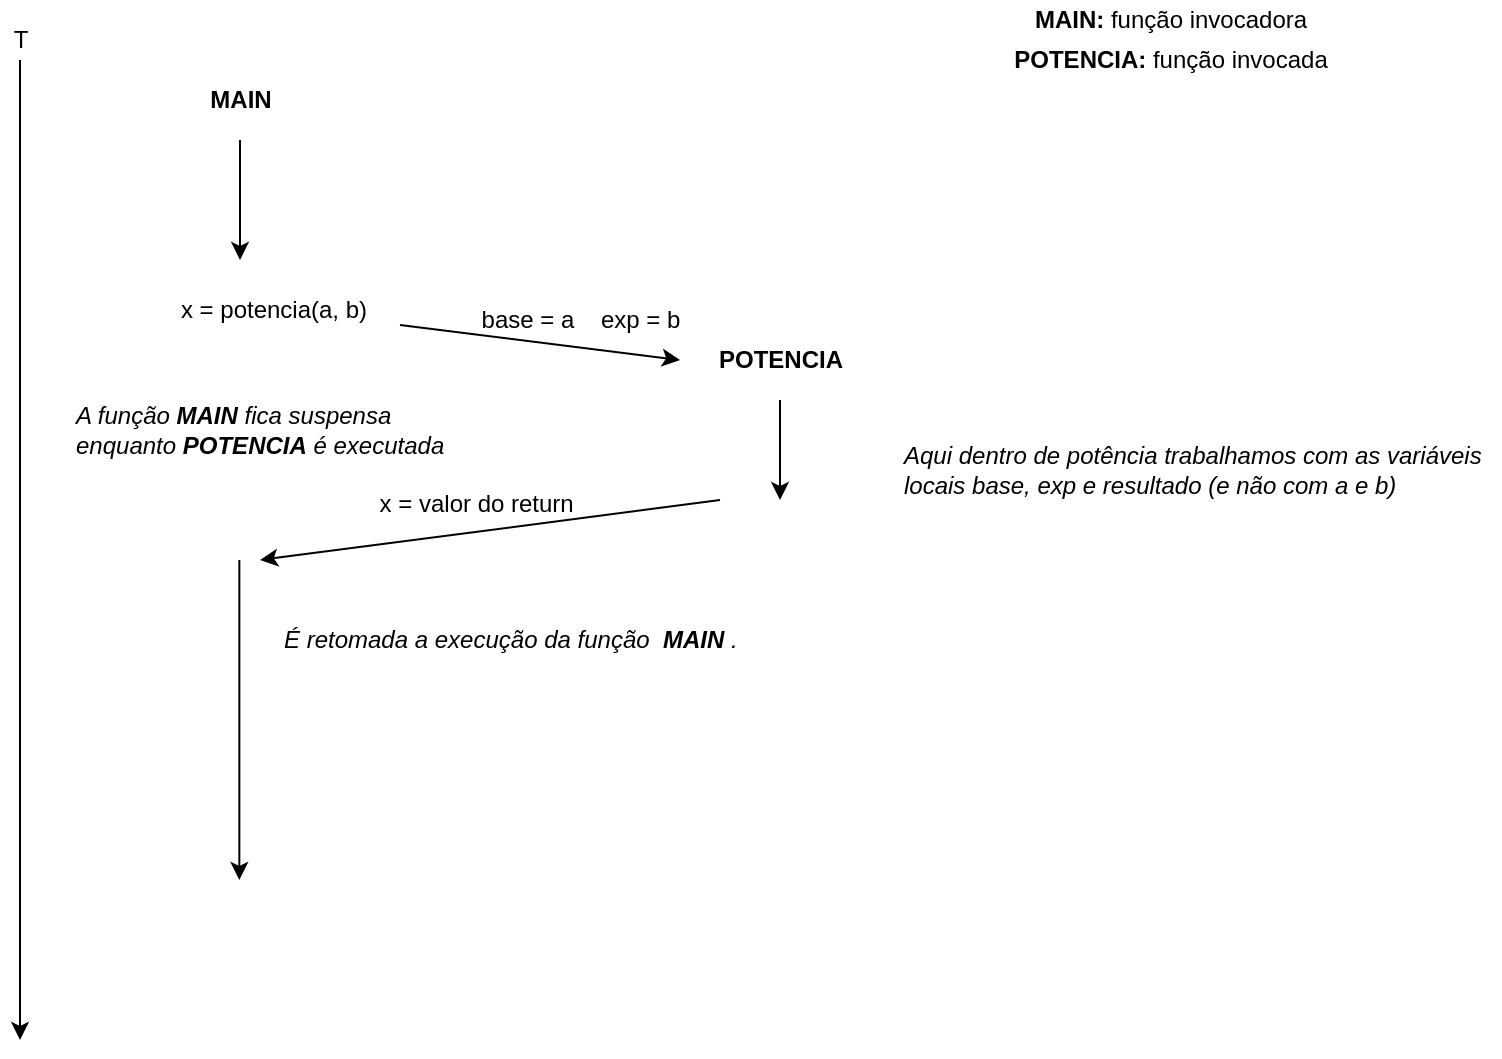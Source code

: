 <mxfile version="17.1.3" type="device"><diagram id="fy6FJgKDyBc6skqE_xm4" name="Page-1"><mxGraphModel dx="1111" dy="615" grid="1" gridSize="10" guides="1" tooltips="1" connect="1" arrows="1" fold="1" page="1" pageScale="1" pageWidth="1169" pageHeight="827" math="0" shadow="0"><root><mxCell id="0"/><mxCell id="1" parent="0"/><mxCell id="P2uC47dNdI1C8Q9XAbi8-1" value="MAIN" style="text;html=1;align=center;verticalAlign=middle;resizable=0;points=[];autosize=1;strokeColor=none;fillColor=none;fontStyle=1" vertex="1" parent="1"><mxGeometry x="165" y="90" width="50" height="20" as="geometry"/></mxCell><mxCell id="P2uC47dNdI1C8Q9XAbi8-2" value="" style="endArrow=classic;html=1;rounded=0;" edge="1" parent="1"><mxGeometry width="50" height="50" relative="1" as="geometry"><mxPoint x="190" y="120" as="sourcePoint"/><mxPoint x="190" y="180" as="targetPoint"/></mxGeometry></mxCell><mxCell id="P2uC47dNdI1C8Q9XAbi8-3" value="x = potencia(a, b)" style="text;html=1;strokeColor=none;fillColor=none;align=center;verticalAlign=middle;whiteSpace=wrap;rounded=0;" vertex="1" parent="1"><mxGeometry x="142.5" y="190" width="127.5" height="30" as="geometry"/></mxCell><mxCell id="P2uC47dNdI1C8Q9XAbi8-4" value="POTENCIA" style="text;html=1;align=center;verticalAlign=middle;resizable=0;points=[];autosize=1;strokeColor=none;fillColor=none;fontStyle=1" vertex="1" parent="1"><mxGeometry x="420" y="220" width="80" height="20" as="geometry"/></mxCell><mxCell id="P2uC47dNdI1C8Q9XAbi8-5" value="" style="endArrow=classic;html=1;rounded=0;" edge="1" parent="1"><mxGeometry width="50" height="50" relative="1" as="geometry"><mxPoint x="460" y="250" as="sourcePoint"/><mxPoint x="460" y="300" as="targetPoint"/></mxGeometry></mxCell><mxCell id="P2uC47dNdI1C8Q9XAbi8-6" value="" style="endArrow=classic;html=1;rounded=0;" edge="1" parent="1"><mxGeometry width="50" height="50" relative="1" as="geometry"><mxPoint x="80" y="80" as="sourcePoint"/><mxPoint x="80" y="570" as="targetPoint"/></mxGeometry></mxCell><mxCell id="P2uC47dNdI1C8Q9XAbi8-7" value="T" style="text;html=1;align=center;verticalAlign=middle;resizable=0;points=[];autosize=1;strokeColor=none;fillColor=none;" vertex="1" parent="1"><mxGeometry x="70" y="60" width="20" height="20" as="geometry"/></mxCell><mxCell id="P2uC47dNdI1C8Q9XAbi8-9" value="" style="endArrow=classic;html=1;rounded=0;exitX=1;exitY=0.75;exitDx=0;exitDy=0;" edge="1" parent="1" source="P2uC47dNdI1C8Q9XAbi8-3"><mxGeometry width="50" height="50" relative="1" as="geometry"><mxPoint x="370" y="380" as="sourcePoint"/><mxPoint x="410" y="230" as="targetPoint"/></mxGeometry></mxCell><mxCell id="P2uC47dNdI1C8Q9XAbi8-10" value="base = a&amp;nbsp; &amp;nbsp; exp = b" style="text;html=1;align=center;verticalAlign=middle;resizable=0;points=[];autosize=1;strokeColor=none;fillColor=none;" vertex="1" parent="1"><mxGeometry x="300" y="200" width="120" height="20" as="geometry"/></mxCell><mxCell id="P2uC47dNdI1C8Q9XAbi8-11" value="Aqui dentro de potência trabalhamos com as variáveis &lt;br&gt;locais base, exp e resultado (e não com a e b)" style="text;html=1;align=left;verticalAlign=middle;resizable=0;points=[];autosize=1;strokeColor=none;fillColor=none;fontStyle=2" vertex="1" parent="1"><mxGeometry x="520" y="270" width="300" height="30" as="geometry"/></mxCell><mxCell id="P2uC47dNdI1C8Q9XAbi8-12" value="" style="endArrow=classic;html=1;rounded=0;" edge="1" parent="1"><mxGeometry width="50" height="50" relative="1" as="geometry"><mxPoint x="430" y="300" as="sourcePoint"/><mxPoint x="200" y="330" as="targetPoint"/></mxGeometry></mxCell><mxCell id="P2uC47dNdI1C8Q9XAbi8-14" value="x = valor do return&amp;nbsp;" style="text;html=1;strokeColor=none;fillColor=none;align=center;verticalAlign=middle;whiteSpace=wrap;rounded=0;" vertex="1" parent="1"><mxGeometry x="250" y="287" width="120" height="30" as="geometry"/></mxCell><mxCell id="P2uC47dNdI1C8Q9XAbi8-15" value="" style="endArrow=classic;html=1;rounded=0;" edge="1" parent="1"><mxGeometry width="50" height="50" relative="1" as="geometry"><mxPoint x="189.67" y="330" as="sourcePoint"/><mxPoint x="189.67" y="490" as="targetPoint"/></mxGeometry></mxCell><mxCell id="P2uC47dNdI1C8Q9XAbi8-16" value="A função &lt;b&gt;MAIN&lt;/b&gt; fica suspensa &lt;br&gt;enquanto &lt;b&gt;POTENCIA&lt;/b&gt; é executada" style="text;html=1;align=left;verticalAlign=middle;resizable=0;points=[];autosize=1;strokeColor=none;fillColor=none;fontStyle=2" vertex="1" parent="1"><mxGeometry x="106.25" y="250" width="200" height="30" as="geometry"/></mxCell><mxCell id="P2uC47dNdI1C8Q9XAbi8-17" value="É retomada a execução da função&amp;nbsp;&amp;nbsp;&lt;b&gt;MAIN&lt;/b&gt;&amp;nbsp;." style="text;html=1;align=left;verticalAlign=middle;resizable=0;points=[];autosize=1;strokeColor=none;fillColor=none;fontStyle=2" vertex="1" parent="1"><mxGeometry x="210" y="360" width="240" height="20" as="geometry"/></mxCell><mxCell id="P2uC47dNdI1C8Q9XAbi8-18" value="MAIN:&lt;span style=&quot;font-weight: normal&quot;&gt;&amp;nbsp;função invocadora&lt;/span&gt;" style="text;html=1;align=center;verticalAlign=middle;resizable=0;points=[];autosize=1;strokeColor=none;fillColor=none;fontStyle=1" vertex="1" parent="1"><mxGeometry x="580" y="50" width="150" height="20" as="geometry"/></mxCell><mxCell id="P2uC47dNdI1C8Q9XAbi8-19" value="POTENCIA:&lt;span style=&quot;font-weight: normal&quot;&gt;&amp;nbsp;função invocada&lt;/span&gt;" style="text;html=1;align=center;verticalAlign=middle;resizable=0;points=[];autosize=1;strokeColor=none;fillColor=none;fontStyle=1" vertex="1" parent="1"><mxGeometry x="570" y="70" width="170" height="20" as="geometry"/></mxCell></root></mxGraphModel></diagram></mxfile>